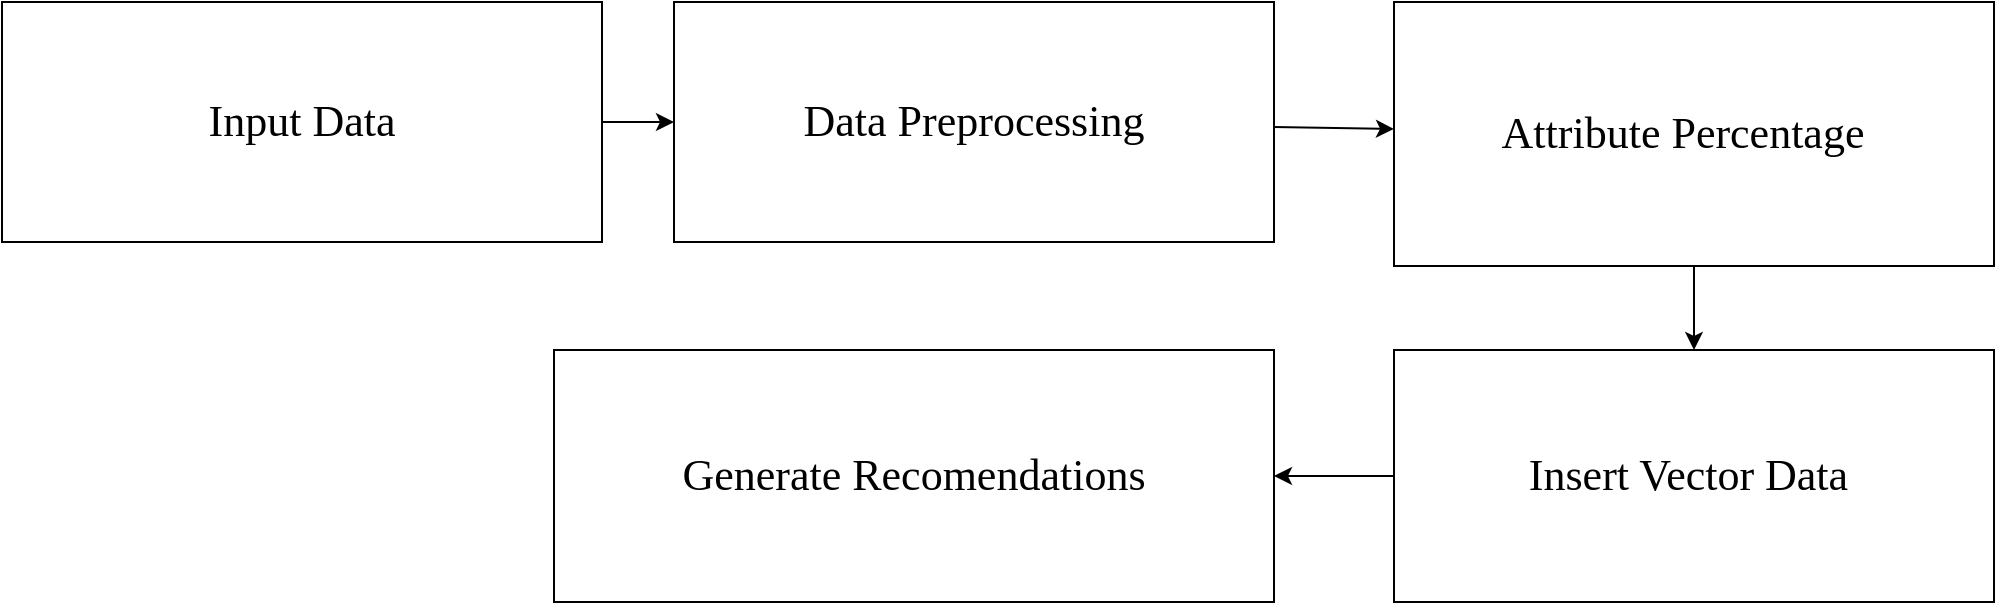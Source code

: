 <mxfile>
    <diagram id="WzwV2BFmRfP9f_zVP0Fr" name="Page-1">
        <mxGraphModel dx="1376" dy="719" grid="1" gridSize="12" guides="1" tooltips="1" connect="1" arrows="1" fold="1" page="0" pageScale="1" pageWidth="850" pageHeight="1100" math="0" shadow="0">
            <root>
                <mxCell id="0"/>
                <mxCell id="1" parent="0"/>
                <mxCell id="7" style="edgeStyle=none;html=1;entryX=0;entryY=0.5;entryDx=0;entryDy=0;fontFamily=Times New Roman;fontSize=22;" parent="1" source="2" target="3" edge="1">
                    <mxGeometry relative="1" as="geometry"/>
                </mxCell>
                <mxCell id="2" value="Input Data" style="rounded=0;whiteSpace=wrap;html=1;fontFamily=Times New Roman;fontSize=22;" parent="1" vertex="1">
                    <mxGeometry x="-204" y="288" width="300" height="120" as="geometry"/>
                </mxCell>
                <mxCell id="8" style="edgeStyle=none;html=1;fontFamily=Times New Roman;fontSize=22;" parent="1" source="3" target="4" edge="1">
                    <mxGeometry relative="1" as="geometry"/>
                </mxCell>
                <mxCell id="3" value="Data Preprocessing" style="rounded=0;whiteSpace=wrap;html=1;fontFamily=Times New Roman;fontSize=22;" parent="1" vertex="1">
                    <mxGeometry x="132" y="288" width="300" height="120" as="geometry"/>
                </mxCell>
                <mxCell id="9" style="edgeStyle=none;html=1;fontFamily=Times New Roman;fontSize=22;" parent="1" source="4" target="5" edge="1">
                    <mxGeometry relative="1" as="geometry"/>
                </mxCell>
                <mxCell id="4" value="Attribute Percentage&amp;nbsp;&amp;nbsp;" style="rounded=0;whiteSpace=wrap;html=1;fontFamily=Times New Roman;fontSize=22;" parent="1" vertex="1">
                    <mxGeometry x="492" y="288" width="300" height="132" as="geometry"/>
                </mxCell>
                <mxCell id="10" style="edgeStyle=none;html=1;entryX=1;entryY=0.5;entryDx=0;entryDy=0;fontFamily=Times New Roman;fontSize=22;" parent="1" source="5" target="6" edge="1">
                    <mxGeometry relative="1" as="geometry"/>
                </mxCell>
                <mxCell id="5" value="Insert Vector Data&amp;nbsp;" style="rounded=0;whiteSpace=wrap;html=1;fontFamily=Times New Roman;fontSize=22;" parent="1" vertex="1">
                    <mxGeometry x="492" y="462" width="300" height="126" as="geometry"/>
                </mxCell>
                <mxCell id="6" value="Generate Recomendations" style="rounded=0;whiteSpace=wrap;html=1;fontFamily=Times New Roman;fontSize=22;" parent="1" vertex="1">
                    <mxGeometry x="72" y="462" width="360" height="126" as="geometry"/>
                </mxCell>
            </root>
        </mxGraphModel>
    </diagram>
</mxfile>